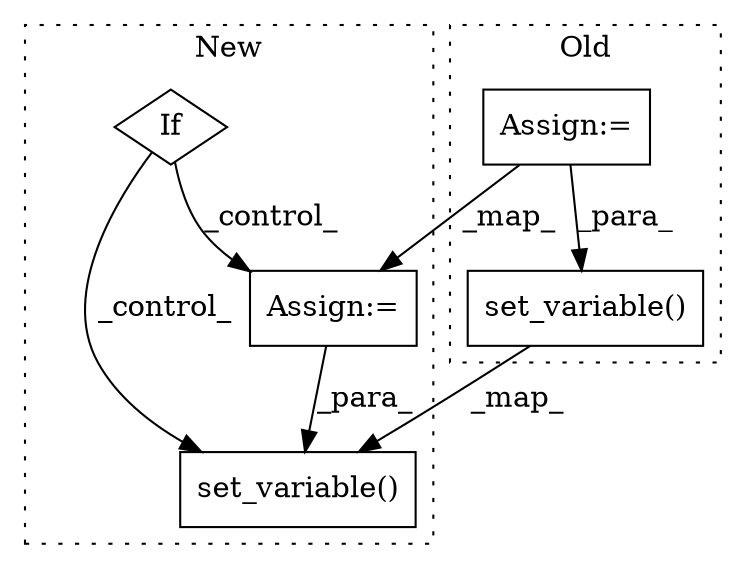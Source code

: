 digraph G {
subgraph cluster0 {
1 [label="set_variable()" a="75" s="8500,8565" l="18,1" shape="box"];
5 [label="Assign:=" a="68" s="8451" l="3" shape="box"];
label = "Old";
style="dotted";
}
subgraph cluster1 {
2 [label="set_variable()" a="75" s="8607,8672" l="18,1" shape="box"];
3 [label="If" a="96" s="8497" l="3" shape="diamond"];
4 [label="Assign:=" a="68" s="8554" l="3" shape="box"];
label = "New";
style="dotted";
}
1 -> 2 [label="_map_"];
3 -> 2 [label="_control_"];
3 -> 4 [label="_control_"];
4 -> 2 [label="_para_"];
5 -> 1 [label="_para_"];
5 -> 4 [label="_map_"];
}